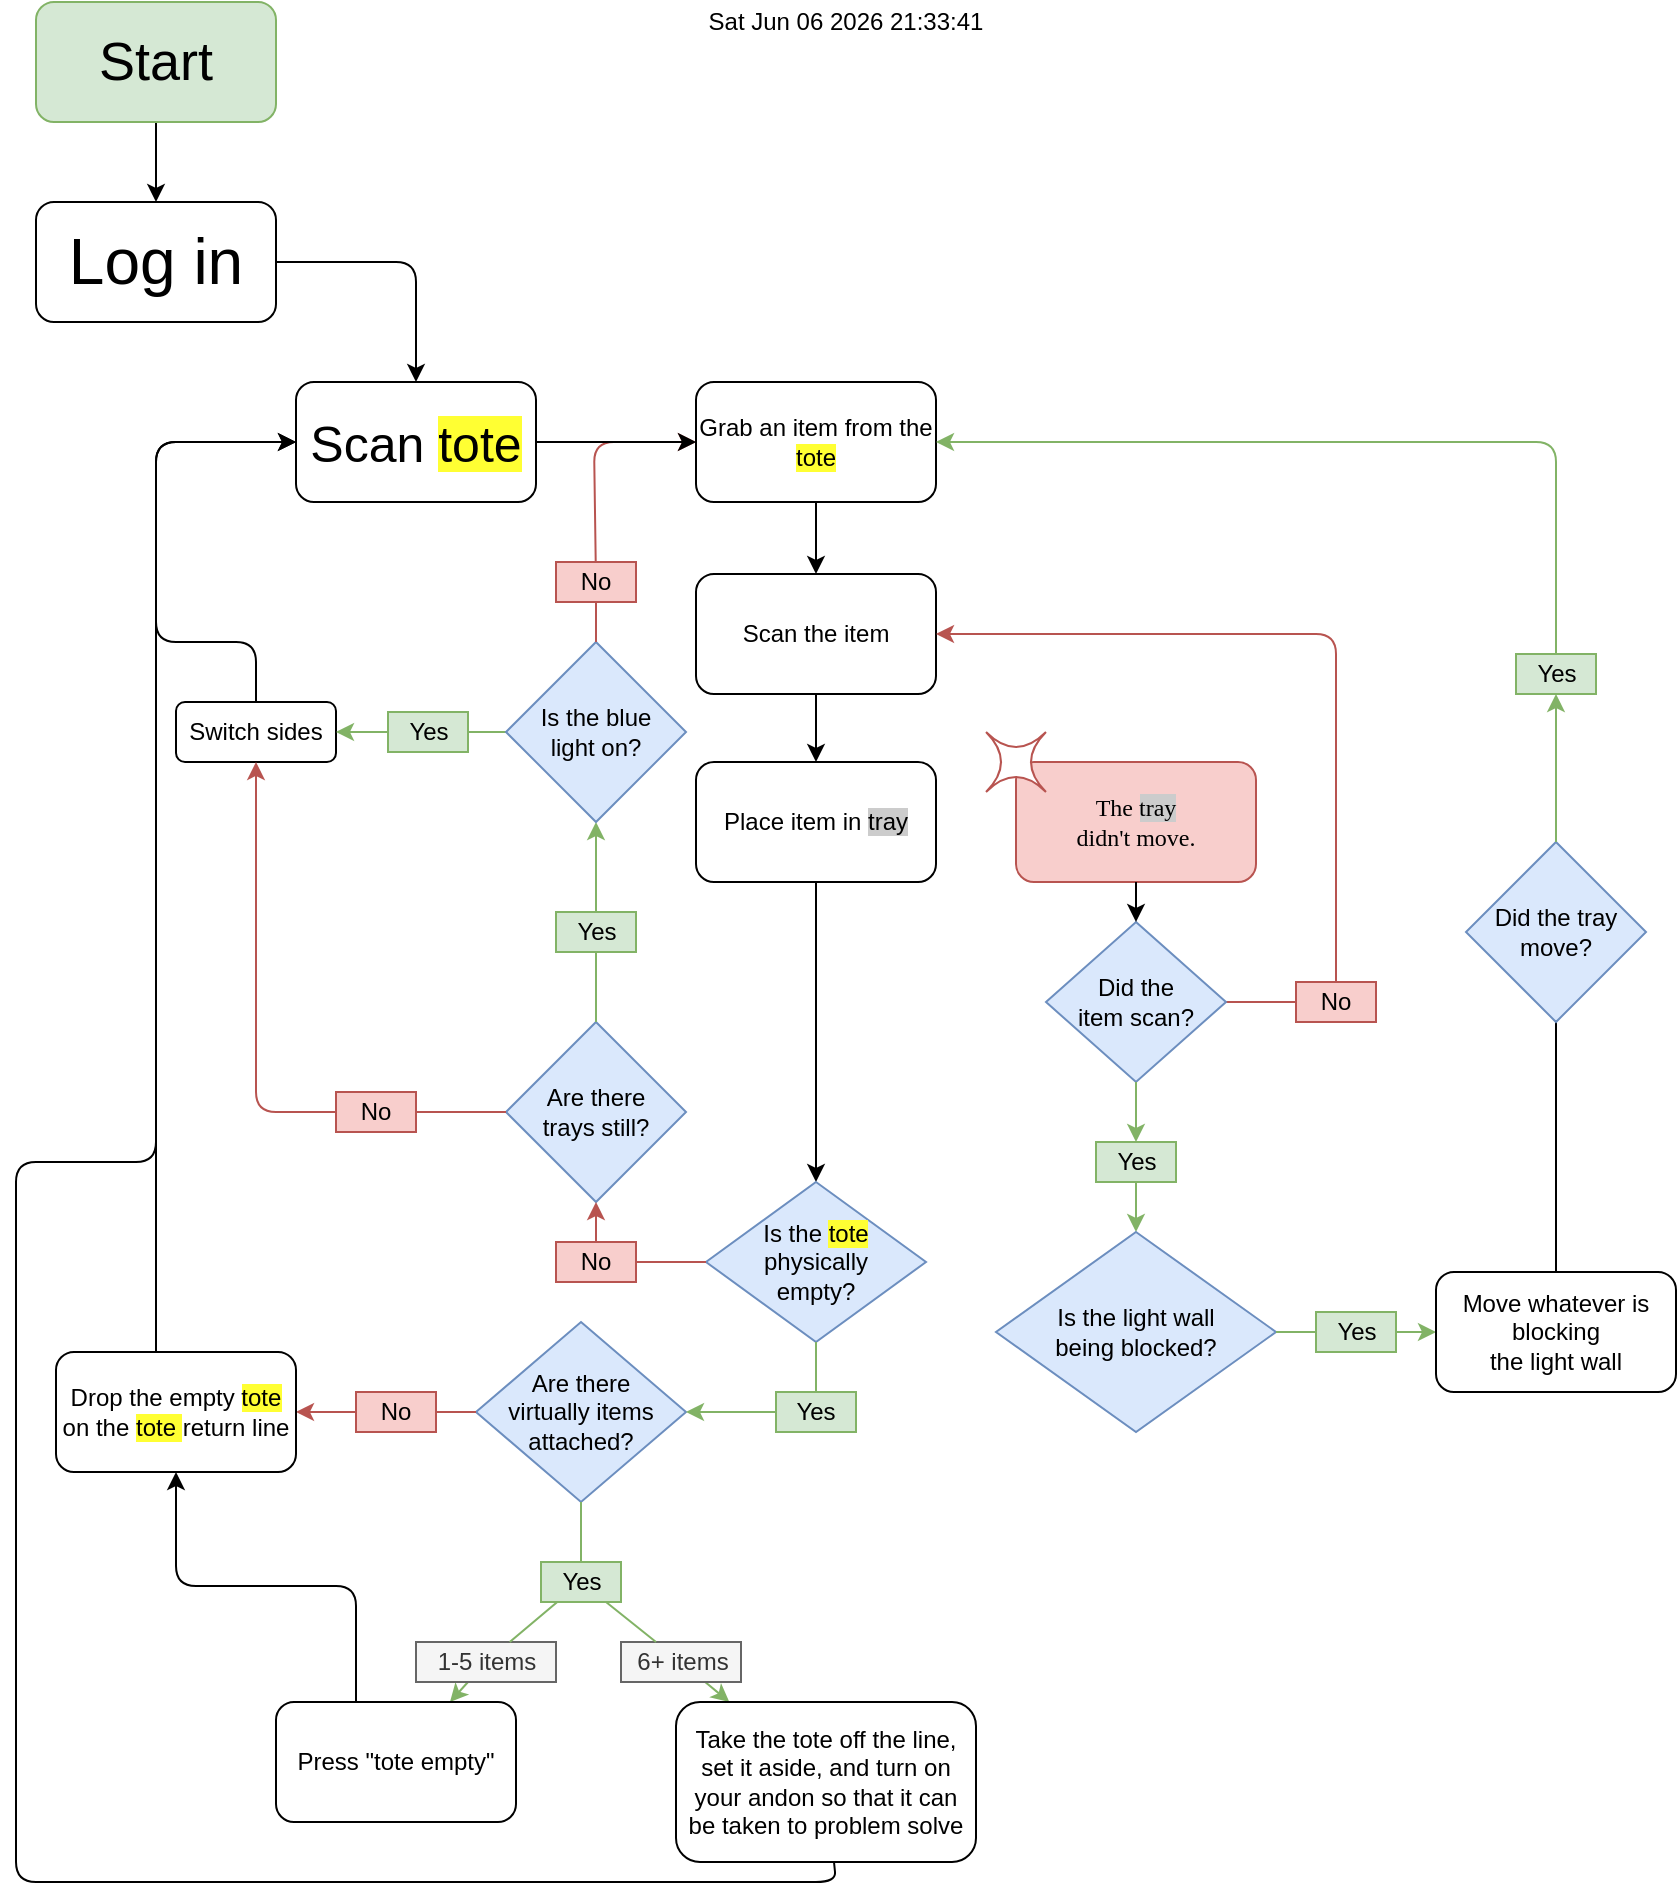 <mxfile version="13.9.4" type="github">
  <diagram id="fX69xaF8_KSX55q6HCL3" name="Page-1">
    <mxGraphModel dx="538" dy="339" grid="1" gridSize="10" guides="1" tooltips="1" connect="1" arrows="1" fold="1" page="1" pageScale="1" pageWidth="850" pageHeight="1100" math="0" shadow="0">
      <root>
        <mxCell id="0" />
        <mxCell id="1" parent="0" />
        <mxCell id="i8B-PwrzWvCDXHrhOCOJ-29" value="" style="endArrow=classic;html=1;elbow=vertical;fillColor=#d5e8d4;strokeColor=#82b366;" parent="1" source="ap_7rQkNiHjJm3ABQdG6-25" target="i8B-PwrzWvCDXHrhOCOJ-28" edge="1">
          <mxGeometry width="50" height="50" relative="1" as="geometry">
            <mxPoint x="240" y="490" as="sourcePoint" />
            <mxPoint x="360" y="240" as="targetPoint" />
            <Array as="points" />
          </mxGeometry>
        </mxCell>
        <mxCell id="i8B-PwrzWvCDXHrhOCOJ-38" value="" style="endArrow=none;html=1;fillColor=#d5e8d4;strokeColor=#82b366;" parent="1" source="i8B-PwrzWvCDXHrhOCOJ-28" target="i8B-PwrzWvCDXHrhOCOJ-36" edge="1">
          <mxGeometry width="50" height="50" relative="1" as="geometry">
            <mxPoint x="243.214" y="379.214" as="sourcePoint" />
            <mxPoint x="250" y="440" as="targetPoint" />
          </mxGeometry>
        </mxCell>
        <mxCell id="i8B-PwrzWvCDXHrhOCOJ-12" value="" style="endArrow=classic;html=1;elbow=vertical;fillColor=#f8cecc;strokeColor=#b85450;" parent="1" source="i8B-PwrzWvCDXHrhOCOJ-31" edge="1">
          <mxGeometry width="50" height="50" relative="1" as="geometry">
            <mxPoint x="100" y="400" as="sourcePoint" />
            <mxPoint x="350" y="240" as="targetPoint" />
            <Array as="points">
              <mxPoint x="299" y="240" />
            </Array>
          </mxGeometry>
        </mxCell>
        <mxCell id="i8B-PwrzWvCDXHrhOCOJ-3" value="" style="edgeStyle=orthogonalEdgeStyle;rounded=0;orthogonalLoop=1;jettySize=auto;html=1;" parent="1" source="i8B-PwrzWvCDXHrhOCOJ-1" target="i8B-PwrzWvCDXHrhOCOJ-2" edge="1">
          <mxGeometry relative="1" as="geometry" />
        </mxCell>
        <mxCell id="i8B-PwrzWvCDXHrhOCOJ-1" value="&lt;font style=&quot;font-size: 27px&quot;&gt;Start&lt;/font&gt;" style="rounded=1;whiteSpace=wrap;html=1;fillColor=#d5e8d4;strokeColor=#82b366;" parent="1" vertex="1">
          <mxGeometry x="20" y="20" width="120" height="60" as="geometry" />
        </mxCell>
        <mxCell id="i8B-PwrzWvCDXHrhOCOJ-5" value="" style="edgeStyle=orthogonalEdgeStyle;orthogonalLoop=1;jettySize=auto;html=1;rounded=1;" parent="1" source="i8B-PwrzWvCDXHrhOCOJ-2" target="i8B-PwrzWvCDXHrhOCOJ-4" edge="1">
          <mxGeometry relative="1" as="geometry">
            <mxPoint x="206" y="250" as="sourcePoint" />
          </mxGeometry>
        </mxCell>
        <mxCell id="i8B-PwrzWvCDXHrhOCOJ-2" value="&lt;font style=&quot;font-size: 32px&quot;&gt;Log in&lt;br&gt;&lt;/font&gt;" style="whiteSpace=wrap;html=1;rounded=1;" parent="1" vertex="1">
          <mxGeometry x="20" y="120" width="120" height="60" as="geometry" />
        </mxCell>
        <mxCell id="i8B-PwrzWvCDXHrhOCOJ-7" value="" style="edgeStyle=orthogonalEdgeStyle;rounded=0;orthogonalLoop=1;jettySize=auto;html=1;" parent="1" source="i8B-PwrzWvCDXHrhOCOJ-4" target="i8B-PwrzWvCDXHrhOCOJ-6" edge="1">
          <mxGeometry relative="1" as="geometry" />
        </mxCell>
        <mxCell id="i8B-PwrzWvCDXHrhOCOJ-4" value="&lt;font style=&quot;font-size: 25px&quot;&gt;Scan &lt;span style=&quot;background-color: rgb(255 , 255 , 51)&quot;&gt;tote&lt;/span&gt;&lt;br&gt;&lt;/font&gt;" style="whiteSpace=wrap;html=1;rounded=1;" parent="1" vertex="1">
          <mxGeometry x="150" y="210" width="120" height="60" as="geometry" />
        </mxCell>
        <mxCell id="i8B-PwrzWvCDXHrhOCOJ-9" value="" style="edgeStyle=orthogonalEdgeStyle;rounded=0;orthogonalLoop=1;jettySize=auto;html=1;" parent="1" source="i8B-PwrzWvCDXHrhOCOJ-6" target="i8B-PwrzWvCDXHrhOCOJ-8" edge="1">
          <mxGeometry relative="1" as="geometry" />
        </mxCell>
        <mxCell id="i8B-PwrzWvCDXHrhOCOJ-6" value="Grab an item from the &lt;span style=&quot;background-color: rgb(255 , 255 , 51)&quot;&gt;tote&lt;/span&gt;" style="whiteSpace=wrap;html=1;rounded=1;" parent="1" vertex="1">
          <mxGeometry x="350" y="210" width="120" height="60" as="geometry" />
        </mxCell>
        <mxCell id="i8B-PwrzWvCDXHrhOCOJ-11" value="" style="edgeStyle=orthogonalEdgeStyle;rounded=0;orthogonalLoop=1;jettySize=auto;html=1;" parent="1" source="i8B-PwrzWvCDXHrhOCOJ-8" target="i8B-PwrzWvCDXHrhOCOJ-10" edge="1">
          <mxGeometry relative="1" as="geometry" />
        </mxCell>
        <mxCell id="i8B-PwrzWvCDXHrhOCOJ-8" value="Scan the item" style="whiteSpace=wrap;html=1;rounded=1;" parent="1" vertex="1">
          <mxGeometry x="350" y="306" width="120" height="60" as="geometry" />
        </mxCell>
        <mxCell id="i8B-PwrzWvCDXHrhOCOJ-14" value="" style="edgeStyle=orthogonalEdgeStyle;curved=1;rounded=0;orthogonalLoop=1;jettySize=auto;html=1;" parent="1" source="i8B-PwrzWvCDXHrhOCOJ-10" target="i8B-PwrzWvCDXHrhOCOJ-13" edge="1">
          <mxGeometry relative="1" as="geometry" />
        </mxCell>
        <mxCell id="i8B-PwrzWvCDXHrhOCOJ-25" style="edgeStyle=elbowEdgeStyle;rounded=0;orthogonalLoop=1;jettySize=auto;elbow=vertical;html=1;startArrow=none;startFill=0;endArrow=classic;endFill=1;fillColor=#d5e8d4;strokeColor=#82b366;" parent="1" source="ap_7rQkNiHjJm3ABQdG6-14" target="i8B-PwrzWvCDXHrhOCOJ-27" edge="1">
          <mxGeometry relative="1" as="geometry">
            <mxPoint x="570" y="490" as="targetPoint" />
          </mxGeometry>
        </mxCell>
        <mxCell id="i8B-PwrzWvCDXHrhOCOJ-10" value="&lt;div&gt;Place item in &lt;span style=&quot;background-color: rgb(204 , 204 , 204)&quot;&gt;tray&lt;/span&gt;&lt;/div&gt;" style="whiteSpace=wrap;html=1;rounded=1;" parent="1" vertex="1">
          <mxGeometry x="350" y="400" width="120" height="60" as="geometry" />
        </mxCell>
        <mxCell id="i8B-PwrzWvCDXHrhOCOJ-19" value="" style="edgeStyle=none;rounded=0;orthogonalLoop=1;jettySize=auto;html=1;endArrow=classic;endFill=1;startArrow=none;startFill=0;fillColor=#f8cecc;strokeColor=#b85450;" parent="1" source="ap_7rQkNiHjJm3ABQdG6-34" target="i8B-PwrzWvCDXHrhOCOJ-18" edge="1">
          <mxGeometry relative="1" as="geometry" />
        </mxCell>
        <mxCell id="i8B-PwrzWvCDXHrhOCOJ-13" value="&lt;div&gt;Is the &lt;span style=&quot;background-color: rgb(255 , 255 , 51)&quot;&gt;tote&lt;/span&gt;&lt;br&gt;&lt;/div&gt;&lt;div&gt;physically&lt;/div&gt;&lt;div&gt;empty?&lt;/div&gt;" style="rhombus;whiteSpace=wrap;html=1;fillColor=#dae8fc;strokeColor=#6c8ebf;" parent="1" vertex="1">
          <mxGeometry x="355" y="610" width="110" height="80" as="geometry" />
        </mxCell>
        <mxCell id="i8B-PwrzWvCDXHrhOCOJ-17" value="" style="endArrow=none;html=1;exitX=0;exitY=0.5;exitDx=0;exitDy=0;endFill=0;fillColor=#f8cecc;strokeColor=#b85450;" parent="1" source="i8B-PwrzWvCDXHrhOCOJ-13" target="i8B-PwrzWvCDXHrhOCOJ-15" edge="1">
          <mxGeometry width="50" height="50" relative="1" as="geometry">
            <mxPoint x="370" y="650" as="sourcePoint" />
            <mxPoint x="340" y="680" as="targetPoint" />
          </mxGeometry>
        </mxCell>
        <mxCell id="i8B-PwrzWvCDXHrhOCOJ-18" value="Drop the empty &lt;span style=&quot;background-color: rgb(255 , 255 , 51)&quot;&gt;tote&lt;/span&gt; on the &lt;span style=&quot;background-color: rgb(255 , 255 , 51)&quot;&gt;tote &lt;/span&gt;return line" style="whiteSpace=wrap;html=1;rounded=1;" parent="1" vertex="1">
          <mxGeometry x="30" y="695" width="120" height="60" as="geometry" />
        </mxCell>
        <mxCell id="i8B-PwrzWvCDXHrhOCOJ-20" value="&lt;div&gt;Yes&lt;/div&gt;" style="text;html=1;strokeColor=#82b366;fillColor=#d5e8d4;align=center;verticalAlign=middle;whiteSpace=wrap;rounded=0;" parent="1" vertex="1">
          <mxGeometry x="390" y="715" width="40" height="20" as="geometry" />
        </mxCell>
        <mxCell id="i8B-PwrzWvCDXHrhOCOJ-21" value="" style="edgeStyle=none;rounded=0;orthogonalLoop=1;jettySize=auto;html=1;endArrow=none;endFill=0;fillColor=#d5e8d4;strokeColor=#82b366;" parent="1" source="i8B-PwrzWvCDXHrhOCOJ-13" target="i8B-PwrzWvCDXHrhOCOJ-20" edge="1">
          <mxGeometry relative="1" as="geometry">
            <mxPoint x="410" y="690" as="sourcePoint" />
            <mxPoint x="410" y="750" as="targetPoint" />
          </mxGeometry>
        </mxCell>
        <mxCell id="i8B-PwrzWvCDXHrhOCOJ-22" value="" style="endArrow=classic;html=1;edgeStyle=elbowEdgeStyle;entryX=0;entryY=0.5;entryDx=0;entryDy=0;" parent="1" source="i8B-PwrzWvCDXHrhOCOJ-18" target="i8B-PwrzWvCDXHrhOCOJ-4" edge="1">
          <mxGeometry width="50" height="50" relative="1" as="geometry">
            <mxPoint x="60" y="590" as="sourcePoint" />
            <mxPoint x="190" y="360" as="targetPoint" />
            <Array as="points">
              <mxPoint x="80" y="250" />
            </Array>
          </mxGeometry>
        </mxCell>
        <mxCell id="i8B-PwrzWvCDXHrhOCOJ-24" value="&lt;div&gt;&lt;font face=&quot;Verdana&quot;&gt;The &lt;span style=&quot;background-color: rgb(204 , 204 , 204)&quot;&gt;tray&lt;br&gt;&lt;/span&gt;&lt;/font&gt;&lt;/div&gt;&lt;div&gt;&lt;font face=&quot;Verdana&quot;&gt;&lt;span style=&quot;background-color: rgb(204 , 204 , 204)&quot;&gt;&lt;/span&gt;didn&#39;t move.&lt;/font&gt;&lt;/div&gt;" style="rounded=1;whiteSpace=wrap;html=1;fillColor=#f8cecc;strokeColor=#b85450;" parent="1" vertex="1">
          <mxGeometry x="510" y="400" width="120" height="60" as="geometry" />
        </mxCell>
        <mxCell id="ap_7rQkNiHjJm3ABQdG6-3" value="" style="edgeStyle=elbowEdgeStyle;rounded=1;orthogonalLoop=1;jettySize=auto;elbow=vertical;html=1;startArrow=none;startFill=0;endArrow=classic;endFill=1;fillColor=#d5e8d4;strokeColor=#82b366;" parent="1" source="ap_7rQkNiHjJm3ABQdG6-4" target="ap_7rQkNiHjJm3ABQdG6-2" edge="1">
          <mxGeometry relative="1" as="geometry" />
        </mxCell>
        <mxCell id="i8B-PwrzWvCDXHrhOCOJ-27" value="&lt;div&gt;Is the light wall&lt;/div&gt;&lt;div&gt;being blocked?&lt;/div&gt;" style="rhombus;whiteSpace=wrap;html=1;rounded=0;fillColor=#dae8fc;strokeColor=#6c8ebf;" parent="1" vertex="1">
          <mxGeometry x="500" y="635" width="140" height="100" as="geometry" />
        </mxCell>
        <mxCell id="i8B-PwrzWvCDXHrhOCOJ-28" value="&lt;div align=&quot;center&quot;&gt;Is the blue&lt;/div&gt;&lt;div align=&quot;center&quot;&gt;light on?&lt;/div&gt;" style="rhombus;whiteSpace=wrap;html=1;rounded=0;fillColor=#dae8fc;strokeColor=#6c8ebf;align=center;" parent="1" vertex="1">
          <mxGeometry x="255" y="340" width="90" height="90" as="geometry" />
        </mxCell>
        <mxCell id="i8B-PwrzWvCDXHrhOCOJ-31" value="No" style="text;html=1;strokeColor=#b85450;fillColor=#f8cecc;align=center;verticalAlign=middle;whiteSpace=wrap;rounded=0;" parent="1" vertex="1">
          <mxGeometry x="280" y="300" width="40" height="20" as="geometry" />
        </mxCell>
        <mxCell id="i8B-PwrzWvCDXHrhOCOJ-32" value="" style="endArrow=none;html=1;elbow=vertical;fillColor=#f8cecc;strokeColor=#b85450;endFill=0;" parent="1" source="i8B-PwrzWvCDXHrhOCOJ-28" target="i8B-PwrzWvCDXHrhOCOJ-31" edge="1">
          <mxGeometry width="50" height="50" relative="1" as="geometry">
            <mxPoint x="300" y="350" as="sourcePoint" />
            <mxPoint x="360" y="240" as="targetPoint" />
            <Array as="points" />
          </mxGeometry>
        </mxCell>
        <mxCell id="i8B-PwrzWvCDXHrhOCOJ-35" value="" style="edgeStyle=elbowEdgeStyle;rounded=1;orthogonalLoop=1;jettySize=auto;elbow=vertical;html=1;startArrow=none;startFill=0;endArrow=none;endFill=0;" parent="1" source="i8B-PwrzWvCDXHrhOCOJ-33" edge="1">
          <mxGeometry relative="1" as="geometry">
            <mxPoint x="80" y="310" as="targetPoint" />
          </mxGeometry>
        </mxCell>
        <mxCell id="i8B-PwrzWvCDXHrhOCOJ-33" value="Switch sides" style="rounded=1;whiteSpace=wrap;html=1;" parent="1" vertex="1">
          <mxGeometry x="90" y="370" width="80" height="30" as="geometry" />
        </mxCell>
        <mxCell id="i8B-PwrzWvCDXHrhOCOJ-34" value="" style="endArrow=classic;html=1;fillColor=#d5e8d4;strokeColor=#82b366;endFill=1;" parent="1" source="i8B-PwrzWvCDXHrhOCOJ-36" target="i8B-PwrzWvCDXHrhOCOJ-33" edge="1">
          <mxGeometry width="50" height="50" relative="1" as="geometry">
            <mxPoint x="120" y="431" as="sourcePoint" />
            <mxPoint x="170" y="381" as="targetPoint" />
          </mxGeometry>
        </mxCell>
        <mxCell id="i8B-PwrzWvCDXHrhOCOJ-36" value="&lt;div&gt;Yes&lt;/div&gt;" style="text;html=1;align=center;verticalAlign=middle;resizable=0;points=[];autosize=1;fillColor=#d5e8d4;strokeColor=#82b366;" parent="1" vertex="1">
          <mxGeometry x="196" y="375" width="40" height="20" as="geometry" />
        </mxCell>
        <mxCell id="ap_7rQkNiHjJm3ABQdG6-20" value="" style="edgeStyle=elbowEdgeStyle;rounded=1;orthogonalLoop=1;jettySize=auto;html=1;startArrow=none;startFill=0;endArrow=none;endFill=0;" parent="1" source="ap_7rQkNiHjJm3ABQdG6-2" target="ap_7rQkNiHjJm3ABQdG6-18" edge="1">
          <mxGeometry relative="1" as="geometry" />
        </mxCell>
        <mxCell id="ap_7rQkNiHjJm3ABQdG6-2" value="&lt;div&gt;Move whatever is blocking&lt;/div&gt;&lt;div&gt;the light wall&lt;/div&gt;" style="whiteSpace=wrap;html=1;rounded=1;" parent="1" vertex="1">
          <mxGeometry x="720" y="655" width="120" height="60" as="geometry" />
        </mxCell>
        <mxCell id="ap_7rQkNiHjJm3ABQdG6-6" value="" style="edgeStyle=elbowEdgeStyle;rounded=1;orthogonalLoop=1;jettySize=auto;elbow=vertical;html=1;startArrow=none;startFill=0;endArrow=none;endFill=0;fillColor=#d5e8d4;strokeColor=#82b366;" parent="1" source="ap_7rQkNiHjJm3ABQdG6-4" target="i8B-PwrzWvCDXHrhOCOJ-27" edge="1">
          <mxGeometry relative="1" as="geometry" />
        </mxCell>
        <mxCell id="ap_7rQkNiHjJm3ABQdG6-4" value="&lt;div&gt;Yes&lt;br&gt;&lt;/div&gt;" style="text;html=1;align=center;verticalAlign=middle;resizable=0;points=[];autosize=1;fillColor=#d5e8d4;strokeColor=#82b366;" parent="1" vertex="1">
          <mxGeometry x="660" y="675" width="40" height="20" as="geometry" />
        </mxCell>
        <mxCell id="ap_7rQkNiHjJm3ABQdG6-5" value="" style="edgeStyle=elbowEdgeStyle;rounded=1;orthogonalLoop=1;jettySize=auto;elbow=vertical;html=1;startArrow=none;startFill=0;endArrow=none;endFill=0;" parent="1" target="ap_7rQkNiHjJm3ABQdG6-4" edge="1">
          <mxGeometry relative="1" as="geometry">
            <mxPoint x="660" y="685" as="sourcePoint" />
            <mxPoint x="710" y="685" as="targetPoint" />
          </mxGeometry>
        </mxCell>
        <mxCell id="ap_7rQkNiHjJm3ABQdG6-7" value="" style="endArrow=classic;html=1;edgeStyle=elbowEdgeStyle;fillColor=#d5e8d4;strokeColor=#82b366;" parent="1" source="ap_7rQkNiHjJm3ABQdG6-21" target="i8B-PwrzWvCDXHrhOCOJ-6" edge="1">
          <mxGeometry width="50" height="50" relative="1" as="geometry">
            <mxPoint x="660" y="405" as="sourcePoint" />
            <mxPoint x="710" y="355" as="targetPoint" />
            <Array as="points">
              <mxPoint x="780" y="290" />
              <mxPoint x="760" y="310" />
            </Array>
          </mxGeometry>
        </mxCell>
        <mxCell id="ap_7rQkNiHjJm3ABQdG6-9" value="" style="endArrow=classic;html=1;edgeStyle=elbowEdgeStyle;fillColor=#f8cecc;strokeColor=#b85450;" parent="1" source="ap_7rQkNiHjJm3ABQdG6-10" target="i8B-PwrzWvCDXHrhOCOJ-8" edge="1">
          <mxGeometry width="50" height="50" relative="1" as="geometry">
            <mxPoint x="450" y="540" as="sourcePoint" />
            <mxPoint x="500" y="490" as="targetPoint" />
            <Array as="points">
              <mxPoint x="670" y="410" />
              <mxPoint x="680" y="390" />
            </Array>
          </mxGeometry>
        </mxCell>
        <mxCell id="ap_7rQkNiHjJm3ABQdG6-12" value="" style="endArrow=none;html=1;edgeStyle=elbowEdgeStyle;endFill=0;fillColor=#f8cecc;strokeColor=#b85450;" parent="1" source="ap_7rQkNiHjJm3ABQdG6-8" target="ap_7rQkNiHjJm3ABQdG6-10" edge="1">
          <mxGeometry width="50" height="50" relative="1" as="geometry">
            <mxPoint x="640" y="520" as="sourcePoint" />
            <mxPoint x="700" y="580" as="targetPoint" />
            <Array as="points">
              <mxPoint x="630" y="520" />
              <mxPoint x="640" y="590" />
              <mxPoint x="700" y="520" />
              <mxPoint x="670" y="380" />
            </Array>
          </mxGeometry>
        </mxCell>
        <mxCell id="ap_7rQkNiHjJm3ABQdG6-10" value="No" style="text;html=1;strokeColor=#b85450;fillColor=#f8cecc;align=center;verticalAlign=middle;whiteSpace=wrap;rounded=0;" parent="1" vertex="1">
          <mxGeometry x="650" y="510" width="40" height="20" as="geometry" />
        </mxCell>
        <mxCell id="ap_7rQkNiHjJm3ABQdG6-8" value="&lt;div&gt;Did the&lt;/div&gt;&lt;div&gt;item scan?&lt;/div&gt;" style="rhombus;whiteSpace=wrap;html=1;rounded=0;fillColor=#dae8fc;strokeColor=#6c8ebf;" parent="1" vertex="1">
          <mxGeometry x="525" y="480" width="90" height="80" as="geometry" />
        </mxCell>
        <mxCell id="ap_7rQkNiHjJm3ABQdG6-13" style="edgeStyle=elbowEdgeStyle;rounded=0;orthogonalLoop=1;jettySize=auto;elbow=vertical;html=1;startArrow=none;startFill=0;endArrow=classic;endFill=1;" parent="1" source="i8B-PwrzWvCDXHrhOCOJ-24" target="ap_7rQkNiHjJm3ABQdG6-8" edge="1">
          <mxGeometry relative="1" as="geometry">
            <mxPoint x="570" y="635" as="targetPoint" />
            <mxPoint x="570" y="460" as="sourcePoint" />
          </mxGeometry>
        </mxCell>
        <mxCell id="ap_7rQkNiHjJm3ABQdG6-14" value="Yes" style="text;html=1;align=center;verticalAlign=middle;resizable=0;points=[];autosize=1;fillColor=#d5e8d4;strokeColor=#82b366;" parent="1" vertex="1">
          <mxGeometry x="550" y="590" width="40" height="20" as="geometry" />
        </mxCell>
        <mxCell id="ap_7rQkNiHjJm3ABQdG6-15" style="edgeStyle=elbowEdgeStyle;rounded=0;orthogonalLoop=1;jettySize=auto;elbow=vertical;html=1;startArrow=none;startFill=0;endArrow=classic;endFill=1;fillColor=#d5e8d4;strokeColor=#82b366;" parent="1" source="ap_7rQkNiHjJm3ABQdG6-8" target="ap_7rQkNiHjJm3ABQdG6-14" edge="1">
          <mxGeometry relative="1" as="geometry">
            <mxPoint x="570" y="635" as="targetPoint" />
            <mxPoint x="570" y="560" as="sourcePoint" />
          </mxGeometry>
        </mxCell>
        <mxCell id="i8B-PwrzWvCDXHrhOCOJ-15" value="No" style="text;html=1;strokeColor=#b85450;fillColor=#f8cecc;align=center;verticalAlign=middle;whiteSpace=wrap;rounded=0;" parent="1" vertex="1">
          <mxGeometry x="280" y="640" width="40" height="20" as="geometry" />
        </mxCell>
        <mxCell id="ap_7rQkNiHjJm3ABQdG6-18" value="&lt;div&gt;Did the tray&lt;/div&gt;&lt;div&gt;move?&lt;br&gt;&lt;/div&gt;" style="rhombus;whiteSpace=wrap;html=1;rounded=0;fillColor=#dae8fc;strokeColor=#6c8ebf;align=center;" parent="1" vertex="1">
          <mxGeometry x="735" y="440" width="90" height="90" as="geometry" />
        </mxCell>
        <mxCell id="ap_7rQkNiHjJm3ABQdG6-21" value="&lt;div&gt;Yes&lt;/div&gt;" style="text;html=1;align=center;verticalAlign=middle;resizable=0;points=[];autosize=1;fillColor=#d5e8d4;strokeColor=#82b366;" parent="1" vertex="1">
          <mxGeometry x="760" y="346" width="40" height="20" as="geometry" />
        </mxCell>
        <mxCell id="ap_7rQkNiHjJm3ABQdG6-22" value="" style="endArrow=classic;html=1;edgeStyle=elbowEdgeStyle;fillColor=#d5e8d4;strokeColor=#82b366;" parent="1" source="ap_7rQkNiHjJm3ABQdG6-18" target="ap_7rQkNiHjJm3ABQdG6-21" edge="1">
          <mxGeometry width="50" height="50" relative="1" as="geometry">
            <mxPoint x="780" y="440" as="sourcePoint" />
            <mxPoint x="490" y="240" as="targetPoint" />
            <Array as="points">
              <mxPoint x="780" y="400" />
              <mxPoint x="730" y="400" />
              <mxPoint x="780" y="310" />
            </Array>
          </mxGeometry>
        </mxCell>
        <mxCell id="ap_7rQkNiHjJm3ABQdG6-23" value="&lt;div&gt;Are there&lt;/div&gt;&lt;div&gt;trays still?&lt;/div&gt;" style="rhombus;whiteSpace=wrap;html=1;rounded=0;fillColor=#dae8fc;strokeColor=#6c8ebf;align=center;" parent="1" vertex="1">
          <mxGeometry x="255" y="530" width="90" height="90" as="geometry" />
        </mxCell>
        <mxCell id="ap_7rQkNiHjJm3ABQdG6-24" value="" style="endArrow=classic;html=1;elbow=vertical;fillColor=#f8cecc;strokeColor=#b85450;" parent="1" source="i8B-PwrzWvCDXHrhOCOJ-15" target="ap_7rQkNiHjJm3ABQdG6-23" edge="1">
          <mxGeometry width="50" height="50" relative="1" as="geometry">
            <mxPoint x="300" y="640" as="sourcePoint" />
            <mxPoint x="300" y="430" as="targetPoint" />
            <Array as="points" />
          </mxGeometry>
        </mxCell>
        <mxCell id="ap_7rQkNiHjJm3ABQdG6-25" value="&lt;div&gt;Yes&lt;/div&gt;" style="text;html=1;align=center;verticalAlign=middle;resizable=0;points=[];autosize=1;fillColor=#d5e8d4;strokeColor=#82b366;" parent="1" vertex="1">
          <mxGeometry x="280" y="475" width="40" height="20" as="geometry" />
        </mxCell>
        <mxCell id="ap_7rQkNiHjJm3ABQdG6-26" value="" style="endArrow=none;html=1;elbow=vertical;fillColor=#d5e8d4;strokeColor=#82b366;endFill=0;" parent="1" source="ap_7rQkNiHjJm3ABQdG6-23" target="ap_7rQkNiHjJm3ABQdG6-25" edge="1">
          <mxGeometry width="50" height="50" relative="1" as="geometry">
            <mxPoint x="300" y="530" as="sourcePoint" />
            <mxPoint x="300" y="430" as="targetPoint" />
            <Array as="points" />
          </mxGeometry>
        </mxCell>
        <mxCell id="ap_7rQkNiHjJm3ABQdG6-27" value="" style="endArrow=classic;html=1;edgeStyle=elbowEdgeStyle;elbow=vertical;fillColor=#f8cecc;strokeColor=#b85450;" parent="1" source="ap_7rQkNiHjJm3ABQdG6-28" target="i8B-PwrzWvCDXHrhOCOJ-33" edge="1">
          <mxGeometry width="50" height="50" relative="1" as="geometry">
            <mxPoint x="460" y="470" as="sourcePoint" />
            <mxPoint x="510" y="420" as="targetPoint" />
            <Array as="points">
              <mxPoint x="130" y="575" />
            </Array>
          </mxGeometry>
        </mxCell>
        <mxCell id="ap_7rQkNiHjJm3ABQdG6-28" value="No" style="text;html=1;strokeColor=#b85450;fillColor=#f8cecc;align=center;verticalAlign=middle;whiteSpace=wrap;rounded=0;" parent="1" vertex="1">
          <mxGeometry x="170" y="565" width="40" height="20" as="geometry" />
        </mxCell>
        <mxCell id="ap_7rQkNiHjJm3ABQdG6-29" value="" style="endArrow=none;html=1;edgeStyle=elbowEdgeStyle;elbow=vertical;fillColor=#f8cecc;strokeColor=#b85450;endFill=0;" parent="1" source="ap_7rQkNiHjJm3ABQdG6-23" target="ap_7rQkNiHjJm3ABQdG6-28" edge="1">
          <mxGeometry width="50" height="50" relative="1" as="geometry">
            <mxPoint x="255" y="575" as="sourcePoint" />
            <mxPoint x="130" y="400" as="targetPoint" />
            <Array as="points">
              <mxPoint x="220" y="575" />
            </Array>
          </mxGeometry>
        </mxCell>
        <UserObject label="%date{ddd mmm dd yyyy HH:MM:ss}%" placeholders="1" id="ap_7rQkNiHjJm3ABQdG6-30">
          <mxCell style="text;html=1;strokeColor=none;fillColor=none;align=center;verticalAlign=middle;whiteSpace=wrap;overflow=hidden;rounded=0;" parent="1" vertex="1">
            <mxGeometry x="345" y="20" width="160" height="20" as="geometry" />
          </mxCell>
        </UserObject>
        <mxCell id="ap_7rQkNiHjJm3ABQdG6-32" value="&lt;div&gt;Are there&lt;/div&gt;&lt;div&gt;virtually items attached?&lt;/div&gt;" style="rhombus;whiteSpace=wrap;html=1;rounded=0;fillColor=#dae8fc;strokeColor=#6c8ebf;align=center;" parent="1" vertex="1">
          <mxGeometry x="240" y="680" width="105" height="90" as="geometry" />
        </mxCell>
        <mxCell id="ap_7rQkNiHjJm3ABQdG6-33" value="" style="edgeStyle=none;rounded=0;orthogonalLoop=1;jettySize=auto;html=1;endArrow=classic;endFill=1;startArrow=none;startFill=0;fillColor=#d5e8d4;strokeColor=#82b366;" parent="1" source="i8B-PwrzWvCDXHrhOCOJ-20" target="ap_7rQkNiHjJm3ABQdG6-32" edge="1">
          <mxGeometry relative="1" as="geometry">
            <mxPoint x="390" y="725" as="sourcePoint" />
            <mxPoint x="150" y="725" as="targetPoint" />
          </mxGeometry>
        </mxCell>
        <mxCell id="ap_7rQkNiHjJm3ABQdG6-34" value="No" style="text;html=1;strokeColor=#b85450;fillColor=#f8cecc;align=center;verticalAlign=middle;whiteSpace=wrap;rounded=0;" parent="1" vertex="1">
          <mxGeometry x="180" y="715" width="40" height="20" as="geometry" />
        </mxCell>
        <mxCell id="ap_7rQkNiHjJm3ABQdG6-35" value="" style="edgeStyle=none;rounded=0;orthogonalLoop=1;jettySize=auto;html=1;endArrow=none;endFill=0;startArrow=none;startFill=0;fillColor=#f8cecc;strokeColor=#b85450;" parent="1" source="ap_7rQkNiHjJm3ABQdG6-32" target="ap_7rQkNiHjJm3ABQdG6-34" edge="1">
          <mxGeometry relative="1" as="geometry">
            <mxPoint x="240" y="725" as="sourcePoint" />
            <mxPoint x="150" y="725" as="targetPoint" />
          </mxGeometry>
        </mxCell>
        <mxCell id="ap_7rQkNiHjJm3ABQdG6-37" value="" style="endArrow=classic;html=1;fillColor=#d5e8d4;strokeColor=#82b366;" parent="1" source="ap_7rQkNiHjJm3ABQdG6-44" target="ap_7rQkNiHjJm3ABQdG6-41" edge="1">
          <mxGeometry width="50" height="50" relative="1" as="geometry">
            <mxPoint x="230" y="770" as="sourcePoint" />
            <mxPoint x="250" y="870" as="targetPoint" />
          </mxGeometry>
        </mxCell>
        <mxCell id="ap_7rQkNiHjJm3ABQdG6-38" value="&lt;div&gt;Yes&lt;/div&gt;" style="text;html=1;strokeColor=#82b366;fillColor=#d5e8d4;align=center;verticalAlign=middle;whiteSpace=wrap;rounded=0;" parent="1" vertex="1">
          <mxGeometry x="272.5" y="800" width="40" height="20" as="geometry" />
        </mxCell>
        <mxCell id="ap_7rQkNiHjJm3ABQdG6-39" value="" style="endArrow=none;html=1;endFill=0;fillColor=#d5e8d4;strokeColor=#82b366;" parent="1" source="ap_7rQkNiHjJm3ABQdG6-32" target="ap_7rQkNiHjJm3ABQdG6-38" edge="1">
          <mxGeometry width="50" height="50" relative="1" as="geometry">
            <mxPoint x="292.655" y="769.867" as="sourcePoint" />
            <mxPoint x="293" y="870" as="targetPoint" />
          </mxGeometry>
        </mxCell>
        <mxCell id="ap_7rQkNiHjJm3ABQdG6-40" value="" style="endArrow=classic;html=1;fillColor=#d5e8d4;strokeColor=#82b366;" parent="1" source="ap_7rQkNiHjJm3ABQdG6-46" target="ap_7rQkNiHjJm3ABQdG6-43" edge="1">
          <mxGeometry width="50" height="50" relative="1" as="geometry">
            <mxPoint x="230" y="810" as="sourcePoint" />
            <mxPoint x="330" y="870" as="targetPoint" />
          </mxGeometry>
        </mxCell>
        <mxCell id="ap_7rQkNiHjJm3ABQdG6-41" value="Press &quot;tote empty&quot;" style="whiteSpace=wrap;html=1;rounded=1;" parent="1" vertex="1">
          <mxGeometry x="140" y="870" width="120" height="60" as="geometry" />
        </mxCell>
        <mxCell id="ap_7rQkNiHjJm3ABQdG6-42" value="" style="endArrow=classic;html=1;edgeStyle=elbowEdgeStyle;elbow=vertical;" parent="1" source="ap_7rQkNiHjJm3ABQdG6-41" target="i8B-PwrzWvCDXHrhOCOJ-18" edge="1">
          <mxGeometry width="50" height="50" relative="1" as="geometry">
            <mxPoint x="140" y="830" as="sourcePoint" />
            <mxPoint x="190" y="780" as="targetPoint" />
            <Array as="points">
              <mxPoint x="180" y="812" />
            </Array>
          </mxGeometry>
        </mxCell>
        <mxCell id="ap_7rQkNiHjJm3ABQdG6-43" value="Take the tote off the line, set it aside, and turn on your andon so that it can be taken to problem solve" style="whiteSpace=wrap;html=1;rounded=1;" parent="1" vertex="1">
          <mxGeometry x="340" y="870" width="150" height="80" as="geometry" />
        </mxCell>
        <mxCell id="ap_7rQkNiHjJm3ABQdG6-44" value="1-5 items" style="text;html=1;align=center;verticalAlign=middle;resizable=0;points=[];autosize=1;fillColor=#f5f5f5;strokeColor=#666666;fontColor=#333333;" parent="1" vertex="1">
          <mxGeometry x="210" y="840" width="70" height="20" as="geometry" />
        </mxCell>
        <mxCell id="ap_7rQkNiHjJm3ABQdG6-45" value="" style="endArrow=none;html=1;fillColor=#d5e8d4;strokeColor=#82b366;endFill=0;" parent="1" source="ap_7rQkNiHjJm3ABQdG6-38" target="ap_7rQkNiHjJm3ABQdG6-44" edge="1">
          <mxGeometry width="50" height="50" relative="1" as="geometry">
            <mxPoint x="283.611" y="820" as="sourcePoint" />
            <mxPoint x="239.167" y="870" as="targetPoint" />
          </mxGeometry>
        </mxCell>
        <mxCell id="ap_7rQkNiHjJm3ABQdG6-46" value="6+ items" style="text;html=1;align=center;verticalAlign=middle;resizable=0;points=[];autosize=1;fillColor=#f5f5f5;strokeColor=#666666;fontColor=#333333;" parent="1" vertex="1">
          <mxGeometry x="312.5" y="840" width="60" height="20" as="geometry" />
        </mxCell>
        <mxCell id="ap_7rQkNiHjJm3ABQdG6-47" value="" style="endArrow=none;html=1;fillColor=#d5e8d4;strokeColor=#82b366;endFill=0;" parent="1" source="ap_7rQkNiHjJm3ABQdG6-38" target="ap_7rQkNiHjJm3ABQdG6-46" edge="1">
          <mxGeometry width="50" height="50" relative="1" as="geometry">
            <mxPoint x="301.389" y="820" as="sourcePoint" />
            <mxPoint x="345.833" y="870" as="targetPoint" />
          </mxGeometry>
        </mxCell>
        <mxCell id="6deW7tsNIbcMf1ReAwM--1" value="" style="endArrow=classic;html=1;entryX=0;entryY=0.5;entryDx=0;entryDy=0;" edge="1" parent="1" source="ap_7rQkNiHjJm3ABQdG6-43" target="i8B-PwrzWvCDXHrhOCOJ-4">
          <mxGeometry width="50" height="50" relative="1" as="geometry">
            <mxPoint x="370" y="740" as="sourcePoint" />
            <mxPoint x="420" y="690" as="targetPoint" />
            <Array as="points">
              <mxPoint x="420" y="960" />
              <mxPoint x="10" y="960" />
              <mxPoint x="10" y="600" />
              <mxPoint x="80" y="600" />
              <mxPoint x="80" y="240" />
            </Array>
          </mxGeometry>
        </mxCell>
        <mxCell id="6deW7tsNIbcMf1ReAwM--2" value="" style="shape=switch;whiteSpace=wrap;html=1;strokeColor=#b85450;" vertex="1" parent="1">
          <mxGeometry x="495" y="385" width="30" height="30" as="geometry" />
        </mxCell>
      </root>
    </mxGraphModel>
  </diagram>
</mxfile>
